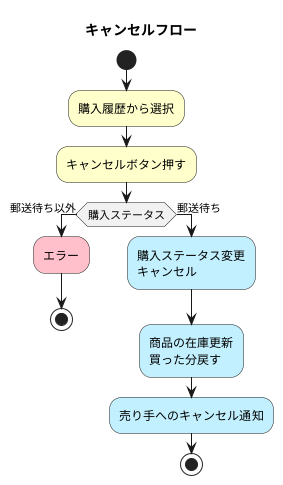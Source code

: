 @startuml
title キャンセルフロー

start
#business:購入履歴から選択;
#business:キャンセルボタン押す;
if (購入ステータス) then (郵送待ち以外)
    #pink:エラー;
    stop
else (郵送待ち)
    #application:購入ステータス変更\nキャンセル;
    #application:商品の在庫更新\n買った分戻す;
    #application:売り手へのキャンセル通知;
    stop
endif

@enduml
